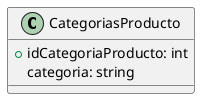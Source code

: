@startuml CategoriasProducto
class CategoriasProducto{
    +idCategoriaProducto: int
    categoria: string
}
@enduml